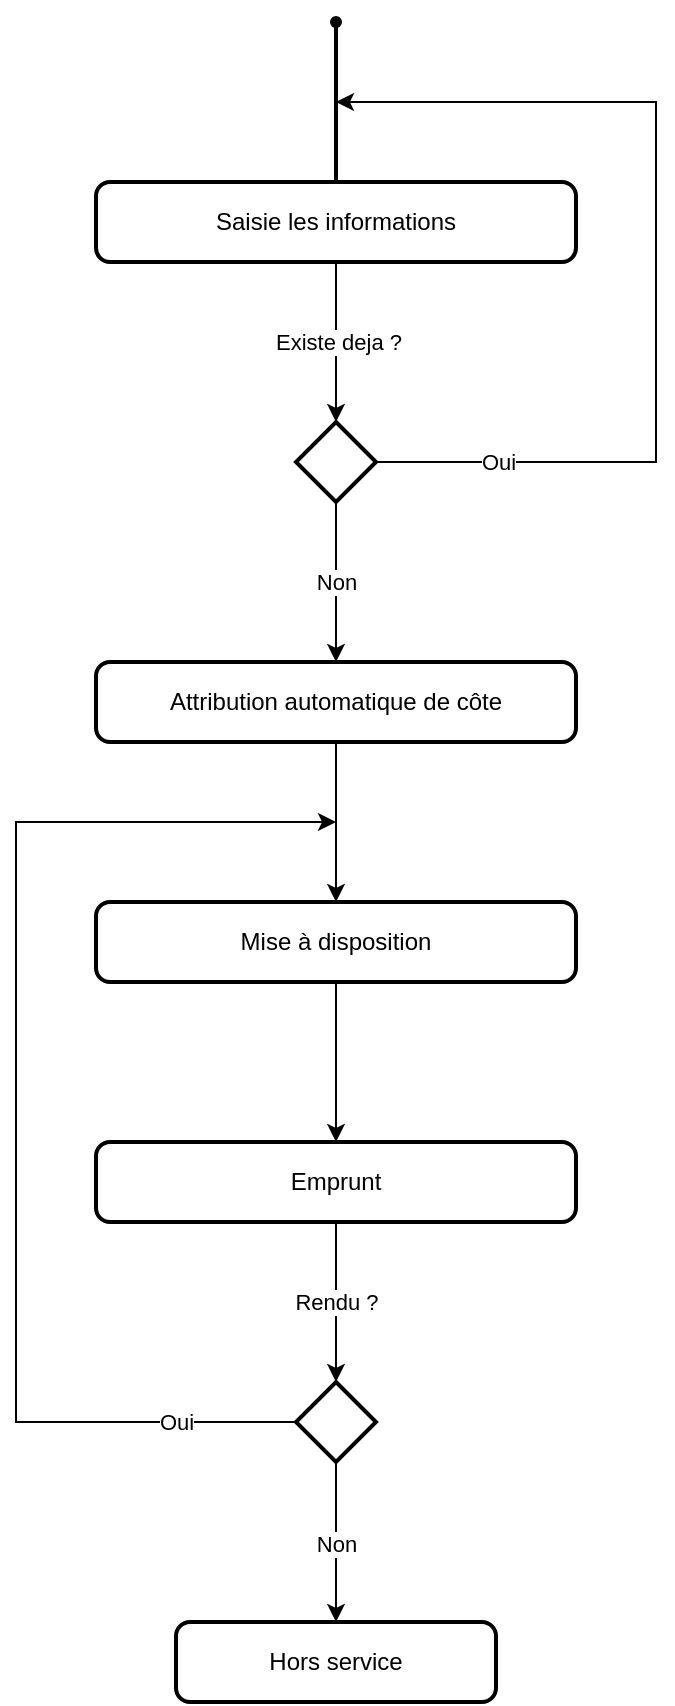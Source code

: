<mxfile version="20.8.16" type="device"><diagram id="C5RBs43oDa-KdzZeNtuy" name="Page-1"><mxGraphModel dx="1359" dy="843" grid="1" gridSize="10" guides="1" tooltips="1" connect="1" arrows="1" fold="1" page="1" pageScale="1" pageWidth="827" pageHeight="1169" math="0" shadow="0"><root><mxCell id="WIyWlLk6GJQsqaUBKTNV-0"/><mxCell id="WIyWlLk6GJQsqaUBKTNV-1" parent="WIyWlLk6GJQsqaUBKTNV-0"/><mxCell id="bDy0oSYSYY9nRDYKkEse-11" style="edgeStyle=orthogonalEdgeStyle;rounded=0;orthogonalLoop=1;jettySize=auto;html=1;exitX=0.5;exitY=1;exitDx=0;exitDy=0;exitPerimeter=0;" edge="1" parent="WIyWlLk6GJQsqaUBKTNV-1" source="bDy0oSYSYY9nRDYKkEse-6"><mxGeometry relative="1" as="geometry"><mxPoint x="400" y="380" as="targetPoint"/></mxGeometry></mxCell><mxCell id="bDy0oSYSYY9nRDYKkEse-5" style="edgeStyle=orthogonalEdgeStyle;rounded=0;orthogonalLoop=1;jettySize=auto;html=1;exitX=0.5;exitY=1;exitDx=0;exitDy=0;" edge="1" parent="WIyWlLk6GJQsqaUBKTNV-1" source="bDy0oSYSYY9nRDYKkEse-3"><mxGeometry relative="1" as="geometry"><mxPoint x="400" y="260" as="targetPoint"/></mxGeometry></mxCell><mxCell id="bDy0oSYSYY9nRDYKkEse-3" value="Saisie les informations" style="rounded=1;whiteSpace=wrap;html=1;absoluteArcSize=1;arcSize=14;strokeWidth=2;" vertex="1" parent="WIyWlLk6GJQsqaUBKTNV-1"><mxGeometry x="280" y="140" width="240" height="40" as="geometry"/></mxCell><mxCell id="bDy0oSYSYY9nRDYKkEse-7" style="edgeStyle=orthogonalEdgeStyle;rounded=0;orthogonalLoop=1;jettySize=auto;html=1;exitX=1;exitY=0.5;exitDx=0;exitDy=0;exitPerimeter=0;" edge="1" parent="WIyWlLk6GJQsqaUBKTNV-1" source="bDy0oSYSYY9nRDYKkEse-6"><mxGeometry relative="1" as="geometry"><mxPoint x="400" y="100" as="targetPoint"/><Array as="points"><mxPoint x="560" y="280"/><mxPoint x="560" y="100"/></Array></mxGeometry></mxCell><mxCell id="bDy0oSYSYY9nRDYKkEse-8" value="Existe deja ?" style="edgeLabel;html=1;align=center;verticalAlign=middle;resizable=0;points=[];" vertex="1" connectable="0" parent="bDy0oSYSYY9nRDYKkEse-7"><mxGeometry x="-0.711" relative="1" as="geometry"><mxPoint x="-89" y="-60" as="offset"/></mxGeometry></mxCell><mxCell id="bDy0oSYSYY9nRDYKkEse-10" value="Oui" style="edgeLabel;html=1;align=center;verticalAlign=middle;resizable=0;points=[];" vertex="1" connectable="0" parent="bDy0oSYSYY9nRDYKkEse-7"><mxGeometry x="-0.473" relative="1" as="geometry"><mxPoint x="-66" as="offset"/></mxGeometry></mxCell><mxCell id="bDy0oSYSYY9nRDYKkEse-9" value="Non" style="edgeLabel;html=1;align=center;verticalAlign=middle;resizable=0;points=[];" vertex="1" connectable="0" parent="bDy0oSYSYY9nRDYKkEse-7"><mxGeometry x="-0.613" y="-1" relative="1" as="geometry"><mxPoint x="-113" y="59" as="offset"/></mxGeometry></mxCell><mxCell id="bDy0oSYSYY9nRDYKkEse-6" value="" style="strokeWidth=2;html=1;shape=mxgraph.flowchart.decision;whiteSpace=wrap;" vertex="1" parent="WIyWlLk6GJQsqaUBKTNV-1"><mxGeometry x="380" y="260" width="40" height="40" as="geometry"/></mxCell><mxCell id="bDy0oSYSYY9nRDYKkEse-15" style="edgeStyle=orthogonalEdgeStyle;rounded=0;orthogonalLoop=1;jettySize=auto;html=1;exitX=0.5;exitY=1;exitDx=0;exitDy=0;" edge="1" parent="WIyWlLk6GJQsqaUBKTNV-1" source="bDy0oSYSYY9nRDYKkEse-13" target="bDy0oSYSYY9nRDYKkEse-14"><mxGeometry relative="1" as="geometry"/></mxCell><mxCell id="bDy0oSYSYY9nRDYKkEse-16" value="Rendu ?" style="edgeLabel;html=1;align=center;verticalAlign=middle;resizable=0;points=[];" vertex="1" connectable="0" parent="bDy0oSYSYY9nRDYKkEse-15"><mxGeometry x="0.178" relative="1" as="geometry"><mxPoint y="-7" as="offset"/></mxGeometry></mxCell><mxCell id="bDy0oSYSYY9nRDYKkEse-13" value="Emprunt" style="rounded=1;whiteSpace=wrap;html=1;absoluteArcSize=1;arcSize=14;strokeWidth=2;" vertex="1" parent="WIyWlLk6GJQsqaUBKTNV-1"><mxGeometry x="280" y="620" width="240" height="40" as="geometry"/></mxCell><mxCell id="bDy0oSYSYY9nRDYKkEse-17" style="edgeStyle=orthogonalEdgeStyle;rounded=0;orthogonalLoop=1;jettySize=auto;html=1;exitX=0;exitY=0.5;exitDx=0;exitDy=0;exitPerimeter=0;" edge="1" parent="WIyWlLk6GJQsqaUBKTNV-1" source="bDy0oSYSYY9nRDYKkEse-14"><mxGeometry relative="1" as="geometry"><mxPoint x="400" y="460" as="targetPoint"/><Array as="points"><mxPoint x="240" y="760"/><mxPoint x="240" y="460"/></Array></mxGeometry></mxCell><mxCell id="bDy0oSYSYY9nRDYKkEse-20" value="Oui" style="edgeLabel;html=1;align=center;verticalAlign=middle;resizable=0;points=[];" vertex="1" connectable="0" parent="bDy0oSYSYY9nRDYKkEse-17"><mxGeometry x="-0.165" y="1" relative="1" as="geometry"><mxPoint x="81" y="110" as="offset"/></mxGeometry></mxCell><mxCell id="bDy0oSYSYY9nRDYKkEse-18" style="edgeStyle=orthogonalEdgeStyle;rounded=0;orthogonalLoop=1;jettySize=auto;html=1;exitX=0.5;exitY=1;exitDx=0;exitDy=0;exitPerimeter=0;entryX=0.5;entryY=0;entryDx=0;entryDy=0;" edge="1" parent="WIyWlLk6GJQsqaUBKTNV-1" source="bDy0oSYSYY9nRDYKkEse-14" target="bDy0oSYSYY9nRDYKkEse-21"><mxGeometry relative="1" as="geometry"><mxPoint x="560" y="760.2" as="targetPoint"/><Array as="points"/></mxGeometry></mxCell><mxCell id="bDy0oSYSYY9nRDYKkEse-19" value="Non" style="edgeLabel;html=1;align=center;verticalAlign=middle;resizable=0;points=[];" vertex="1" connectable="0" parent="bDy0oSYSYY9nRDYKkEse-18"><mxGeometry x="-0.133" y="-2" relative="1" as="geometry"><mxPoint x="2" y="6" as="offset"/></mxGeometry></mxCell><mxCell id="bDy0oSYSYY9nRDYKkEse-14" value="" style="strokeWidth=2;html=1;shape=mxgraph.flowchart.decision;whiteSpace=wrap;" vertex="1" parent="WIyWlLk6GJQsqaUBKTNV-1"><mxGeometry x="380" y="740" width="40" height="40" as="geometry"/></mxCell><mxCell id="bDy0oSYSYY9nRDYKkEse-21" value="Hors service" style="rounded=1;whiteSpace=wrap;html=1;absoluteArcSize=1;arcSize=14;strokeWidth=2;" vertex="1" parent="WIyWlLk6GJQsqaUBKTNV-1"><mxGeometry x="320" y="860" width="160" height="40" as="geometry"/></mxCell><mxCell id="bDy0oSYSYY9nRDYKkEse-23" style="edgeStyle=orthogonalEdgeStyle;rounded=0;orthogonalLoop=1;jettySize=auto;html=1;exitX=0.5;exitY=1;exitDx=0;exitDy=0;" edge="1" parent="WIyWlLk6GJQsqaUBKTNV-1" source="bDy0oSYSYY9nRDYKkEse-22"><mxGeometry relative="1" as="geometry"><mxPoint x="400" y="500" as="targetPoint"/></mxGeometry></mxCell><mxCell id="bDy0oSYSYY9nRDYKkEse-22" value="Attribution automatique de côte" style="rounded=1;whiteSpace=wrap;html=1;absoluteArcSize=1;arcSize=14;strokeWidth=2;" vertex="1" parent="WIyWlLk6GJQsqaUBKTNV-1"><mxGeometry x="280" y="380" width="240" height="40" as="geometry"/></mxCell><mxCell id="bDy0oSYSYY9nRDYKkEse-25" style="edgeStyle=orthogonalEdgeStyle;rounded=0;orthogonalLoop=1;jettySize=auto;html=1;exitX=0.5;exitY=1;exitDx=0;exitDy=0;entryX=0.5;entryY=0;entryDx=0;entryDy=0;" edge="1" parent="WIyWlLk6GJQsqaUBKTNV-1" source="bDy0oSYSYY9nRDYKkEse-24" target="bDy0oSYSYY9nRDYKkEse-13"><mxGeometry relative="1" as="geometry"/></mxCell><mxCell id="bDy0oSYSYY9nRDYKkEse-24" value="Mise à disposition" style="rounded=1;whiteSpace=wrap;html=1;absoluteArcSize=1;arcSize=14;strokeWidth=2;" vertex="1" parent="WIyWlLk6GJQsqaUBKTNV-1"><mxGeometry x="280" y="500" width="240" height="40" as="geometry"/></mxCell><mxCell id="bDy0oSYSYY9nRDYKkEse-26" value="" style="shape=waypoint;sketch=0;fillStyle=solid;size=6;pointerEvents=1;points=[];fillColor=none;resizable=0;rotatable=0;perimeter=centerPerimeter;snapToPoint=1;" vertex="1" parent="WIyWlLk6GJQsqaUBKTNV-1"><mxGeometry x="390" y="50" width="20" height="20" as="geometry"/></mxCell><mxCell id="bDy0oSYSYY9nRDYKkEse-28" value="" style="line;strokeWidth=2;direction=south;html=1;" vertex="1" parent="WIyWlLk6GJQsqaUBKTNV-1"><mxGeometry x="395" y="60" width="10" height="80" as="geometry"/></mxCell><mxCell id="bDy0oSYSYY9nRDYKkEse-29" style="edgeStyle=orthogonalEdgeStyle;rounded=0;orthogonalLoop=1;jettySize=auto;html=1;" edge="1" parent="WIyWlLk6GJQsqaUBKTNV-1" source="bDy0oSYSYY9nRDYKkEse-26" target="bDy0oSYSYY9nRDYKkEse-26"><mxGeometry relative="1" as="geometry"/></mxCell></root></mxGraphModel></diagram></mxfile>